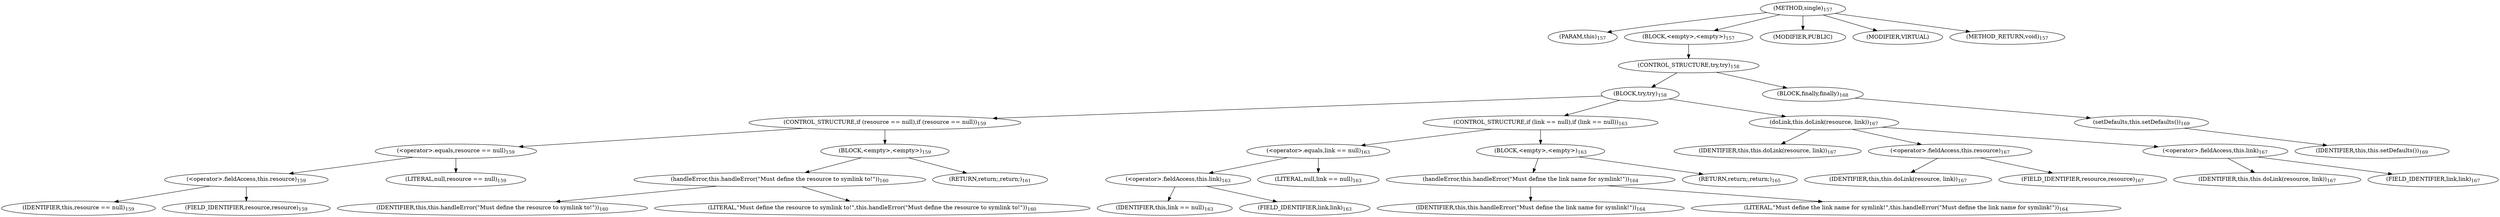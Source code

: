 digraph "single" {  
"168" [label = <(METHOD,single)<SUB>157</SUB>> ]
"8" [label = <(PARAM,this)<SUB>157</SUB>> ]
"169" [label = <(BLOCK,&lt;empty&gt;,&lt;empty&gt;)<SUB>157</SUB>> ]
"170" [label = <(CONTROL_STRUCTURE,try,try)<SUB>158</SUB>> ]
"171" [label = <(BLOCK,try,try)<SUB>158</SUB>> ]
"172" [label = <(CONTROL_STRUCTURE,if (resource == null),if (resource == null))<SUB>159</SUB>> ]
"173" [label = <(&lt;operator&gt;.equals,resource == null)<SUB>159</SUB>> ]
"174" [label = <(&lt;operator&gt;.fieldAccess,this.resource)<SUB>159</SUB>> ]
"175" [label = <(IDENTIFIER,this,resource == null)<SUB>159</SUB>> ]
"176" [label = <(FIELD_IDENTIFIER,resource,resource)<SUB>159</SUB>> ]
"177" [label = <(LITERAL,null,resource == null)<SUB>159</SUB>> ]
"178" [label = <(BLOCK,&lt;empty&gt;,&lt;empty&gt;)<SUB>159</SUB>> ]
"179" [label = <(handleError,this.handleError(&quot;Must define the resource to symlink to!&quot;))<SUB>160</SUB>> ]
"7" [label = <(IDENTIFIER,this,this.handleError(&quot;Must define the resource to symlink to!&quot;))<SUB>160</SUB>> ]
"180" [label = <(LITERAL,&quot;Must define the resource to symlink to!&quot;,this.handleError(&quot;Must define the resource to symlink to!&quot;))<SUB>160</SUB>> ]
"181" [label = <(RETURN,return;,return;)<SUB>161</SUB>> ]
"182" [label = <(CONTROL_STRUCTURE,if (link == null),if (link == null))<SUB>163</SUB>> ]
"183" [label = <(&lt;operator&gt;.equals,link == null)<SUB>163</SUB>> ]
"184" [label = <(&lt;operator&gt;.fieldAccess,this.link)<SUB>163</SUB>> ]
"185" [label = <(IDENTIFIER,this,link == null)<SUB>163</SUB>> ]
"186" [label = <(FIELD_IDENTIFIER,link,link)<SUB>163</SUB>> ]
"187" [label = <(LITERAL,null,link == null)<SUB>163</SUB>> ]
"188" [label = <(BLOCK,&lt;empty&gt;,&lt;empty&gt;)<SUB>163</SUB>> ]
"189" [label = <(handleError,this.handleError(&quot;Must define the link name for symlink!&quot;))<SUB>164</SUB>> ]
"9" [label = <(IDENTIFIER,this,this.handleError(&quot;Must define the link name for symlink!&quot;))<SUB>164</SUB>> ]
"190" [label = <(LITERAL,&quot;Must define the link name for symlink!&quot;,this.handleError(&quot;Must define the link name for symlink!&quot;))<SUB>164</SUB>> ]
"191" [label = <(RETURN,return;,return;)<SUB>165</SUB>> ]
"192" [label = <(doLink,this.doLink(resource, link))<SUB>167</SUB>> ]
"10" [label = <(IDENTIFIER,this,this.doLink(resource, link))<SUB>167</SUB>> ]
"193" [label = <(&lt;operator&gt;.fieldAccess,this.resource)<SUB>167</SUB>> ]
"194" [label = <(IDENTIFIER,this,this.doLink(resource, link))<SUB>167</SUB>> ]
"195" [label = <(FIELD_IDENTIFIER,resource,resource)<SUB>167</SUB>> ]
"196" [label = <(&lt;operator&gt;.fieldAccess,this.link)<SUB>167</SUB>> ]
"197" [label = <(IDENTIFIER,this,this.doLink(resource, link))<SUB>167</SUB>> ]
"198" [label = <(FIELD_IDENTIFIER,link,link)<SUB>167</SUB>> ]
"199" [label = <(BLOCK,finally,finally)<SUB>168</SUB>> ]
"200" [label = <(setDefaults,this.setDefaults())<SUB>169</SUB>> ]
"11" [label = <(IDENTIFIER,this,this.setDefaults())<SUB>169</SUB>> ]
"201" [label = <(MODIFIER,PUBLIC)> ]
"202" [label = <(MODIFIER,VIRTUAL)> ]
"203" [label = <(METHOD_RETURN,void)<SUB>157</SUB>> ]
  "168" -> "8" 
  "168" -> "169" 
  "168" -> "201" 
  "168" -> "202" 
  "168" -> "203" 
  "169" -> "170" 
  "170" -> "171" 
  "170" -> "199" 
  "171" -> "172" 
  "171" -> "182" 
  "171" -> "192" 
  "172" -> "173" 
  "172" -> "178" 
  "173" -> "174" 
  "173" -> "177" 
  "174" -> "175" 
  "174" -> "176" 
  "178" -> "179" 
  "178" -> "181" 
  "179" -> "7" 
  "179" -> "180" 
  "182" -> "183" 
  "182" -> "188" 
  "183" -> "184" 
  "183" -> "187" 
  "184" -> "185" 
  "184" -> "186" 
  "188" -> "189" 
  "188" -> "191" 
  "189" -> "9" 
  "189" -> "190" 
  "192" -> "10" 
  "192" -> "193" 
  "192" -> "196" 
  "193" -> "194" 
  "193" -> "195" 
  "196" -> "197" 
  "196" -> "198" 
  "199" -> "200" 
  "200" -> "11" 
}
